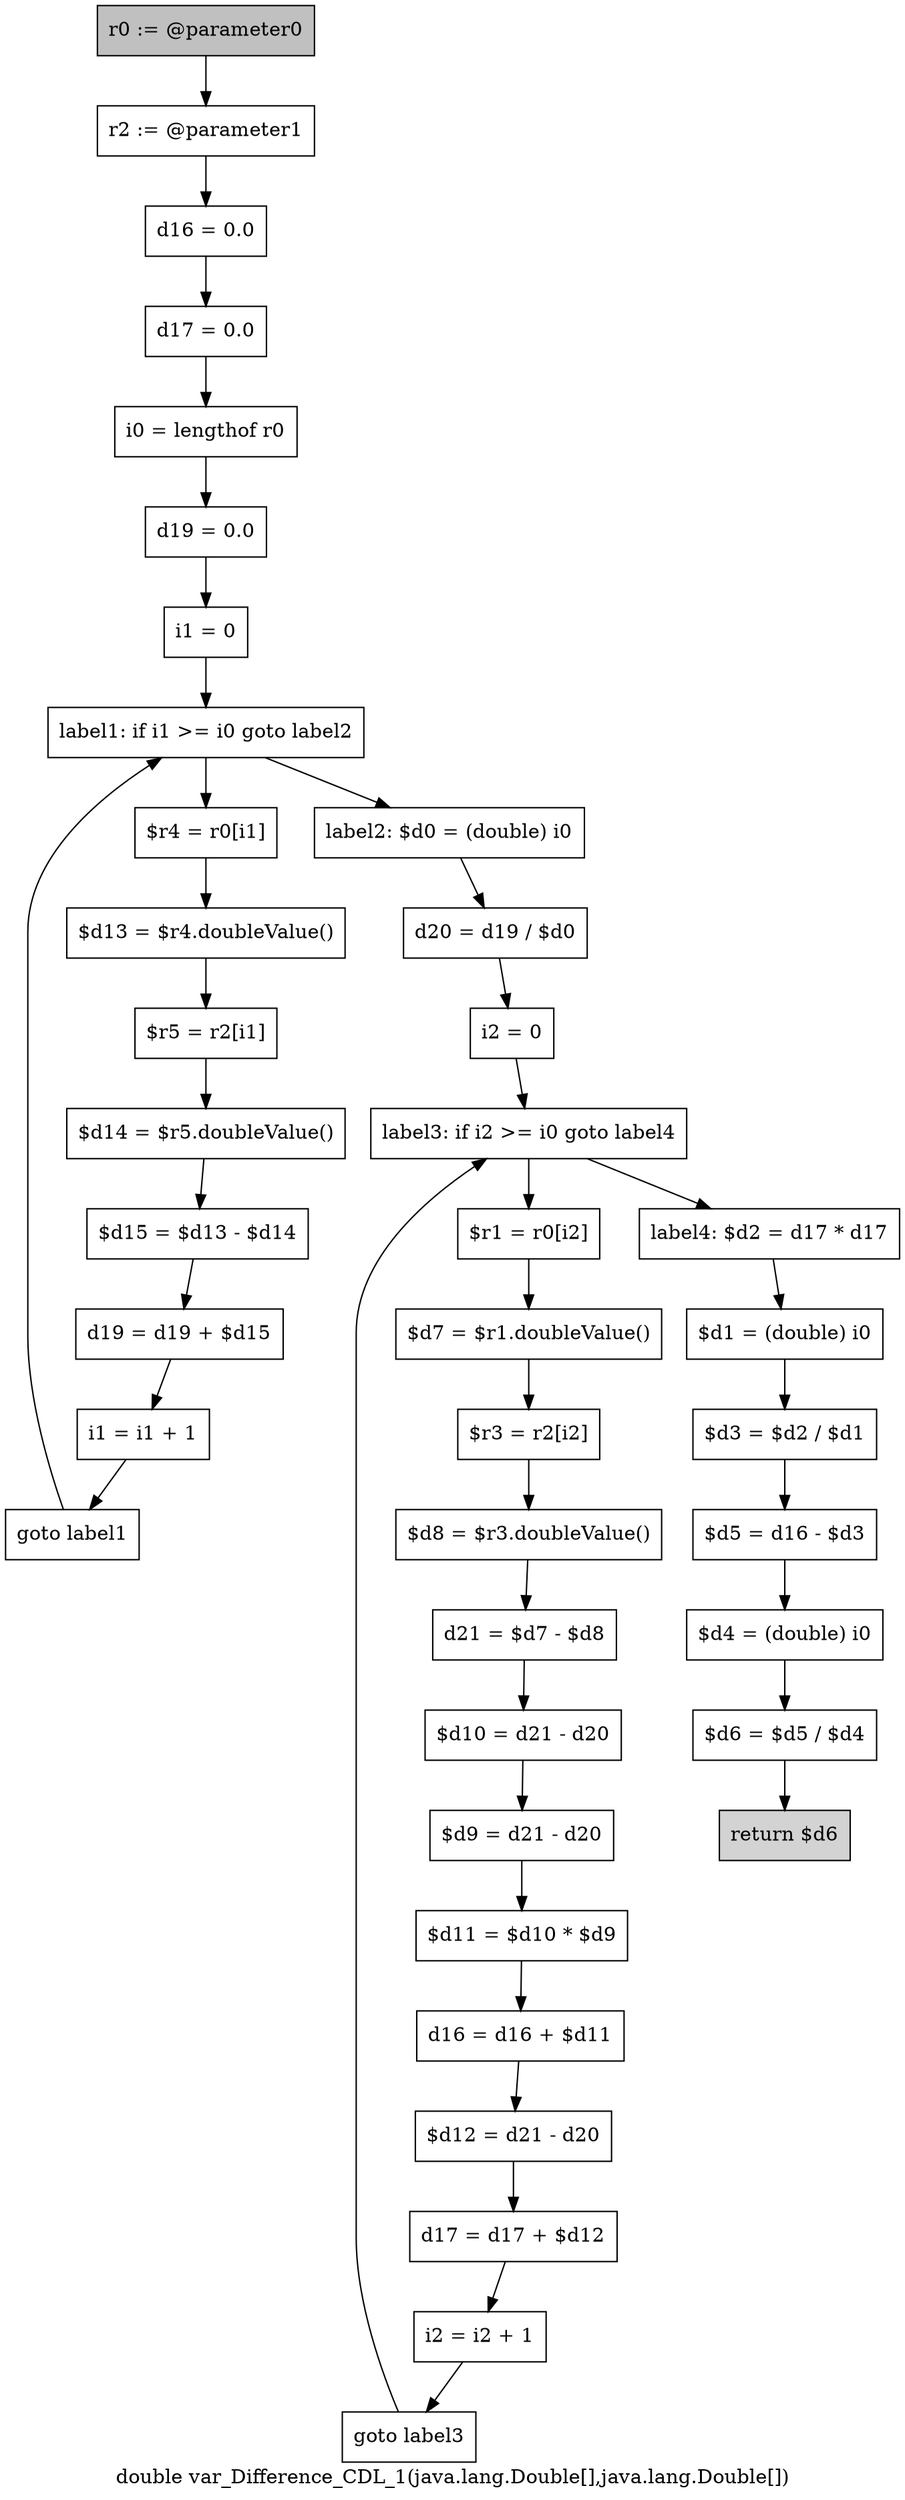 digraph "double var_Difference_CDL_1(java.lang.Double[],java.lang.Double[])" {
    label="double var_Difference_CDL_1(java.lang.Double[],java.lang.Double[])";
    node [shape=box];
    "0" [style=filled,fillcolor=gray,label="r0 := @parameter0",];
    "1" [label="r2 := @parameter1",];
    "0"->"1";
    "2" [label="d16 = 0.0",];
    "1"->"2";
    "3" [label="d17 = 0.0",];
    "2"->"3";
    "4" [label="i0 = lengthof r0",];
    "3"->"4";
    "5" [label="d19 = 0.0",];
    "4"->"5";
    "6" [label="i1 = 0",];
    "5"->"6";
    "7" [label="label1: if i1 >= i0 goto label2",];
    "6"->"7";
    "8" [label="$r4 = r0[i1]",];
    "7"->"8";
    "16" [label="label2: $d0 = (double) i0",];
    "7"->"16";
    "9" [label="$d13 = $r4.doubleValue()",];
    "8"->"9";
    "10" [label="$r5 = r2[i1]",];
    "9"->"10";
    "11" [label="$d14 = $r5.doubleValue()",];
    "10"->"11";
    "12" [label="$d15 = $d13 - $d14",];
    "11"->"12";
    "13" [label="d19 = d19 + $d15",];
    "12"->"13";
    "14" [label="i1 = i1 + 1",];
    "13"->"14";
    "15" [label="goto label1",];
    "14"->"15";
    "15"->"7";
    "17" [label="d20 = d19 / $d0",];
    "16"->"17";
    "18" [label="i2 = 0",];
    "17"->"18";
    "19" [label="label3: if i2 >= i0 goto label4",];
    "18"->"19";
    "20" [label="$r1 = r0[i2]",];
    "19"->"20";
    "33" [label="label4: $d2 = d17 * d17",];
    "19"->"33";
    "21" [label="$d7 = $r1.doubleValue()",];
    "20"->"21";
    "22" [label="$r3 = r2[i2]",];
    "21"->"22";
    "23" [label="$d8 = $r3.doubleValue()",];
    "22"->"23";
    "24" [label="d21 = $d7 - $d8",];
    "23"->"24";
    "25" [label="$d10 = d21 - d20",];
    "24"->"25";
    "26" [label="$d9 = d21 - d20",];
    "25"->"26";
    "27" [label="$d11 = $d10 * $d9",];
    "26"->"27";
    "28" [label="d16 = d16 + $d11",];
    "27"->"28";
    "29" [label="$d12 = d21 - d20",];
    "28"->"29";
    "30" [label="d17 = d17 + $d12",];
    "29"->"30";
    "31" [label="i2 = i2 + 1",];
    "30"->"31";
    "32" [label="goto label3",];
    "31"->"32";
    "32"->"19";
    "34" [label="$d1 = (double) i0",];
    "33"->"34";
    "35" [label="$d3 = $d2 / $d1",];
    "34"->"35";
    "36" [label="$d5 = d16 - $d3",];
    "35"->"36";
    "37" [label="$d4 = (double) i0",];
    "36"->"37";
    "38" [label="$d6 = $d5 / $d4",];
    "37"->"38";
    "39" [style=filled,fillcolor=lightgray,label="return $d6",];
    "38"->"39";
}
